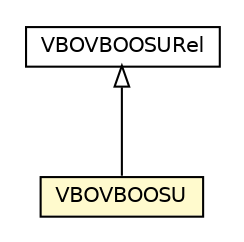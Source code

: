 #!/usr/local/bin/dot
#
# Class diagram 
# Generated by UMLGraph version R5_6-24-gf6e263 (http://www.umlgraph.org/)
#

digraph G {
	edge [fontname="Helvetica",fontsize=10,labelfontname="Helvetica",labelfontsize=10];
	node [fontname="Helvetica",fontsize=10,shape=plaintext];
	nodesep=0.25;
	ranksep=0.5;
	// nl.egem.stuf.sector.bg._0204.VBOVBOOSURel
	c227383 [label=<<table title="nl.egem.stuf.sector.bg._0204.VBOVBOOSURel" border="0" cellborder="1" cellspacing="0" cellpadding="2" port="p" href="./VBOVBOOSURel.html">
		<tr><td><table border="0" cellspacing="0" cellpadding="1">
<tr><td align="center" balign="center"> VBOVBOOSURel </td></tr>
		</table></td></tr>
		</table>>, URL="./VBOVBOOSURel.html", fontname="Helvetica", fontcolor="black", fontsize=10.0];
	// nl.egem.stuf.sector.bg._0204.VBOKennisgeving.VBOVBOOSU
	c227638 [label=<<table title="nl.egem.stuf.sector.bg._0204.VBOKennisgeving.VBOVBOOSU" border="0" cellborder="1" cellspacing="0" cellpadding="2" port="p" bgcolor="lemonChiffon" href="./VBOKennisgeving.VBOVBOOSU.html">
		<tr><td><table border="0" cellspacing="0" cellpadding="1">
<tr><td align="center" balign="center"> VBOVBOOSU </td></tr>
		</table></td></tr>
		</table>>, URL="./VBOKennisgeving.VBOVBOOSU.html", fontname="Helvetica", fontcolor="black", fontsize=10.0];
	//nl.egem.stuf.sector.bg._0204.VBOKennisgeving.VBOVBOOSU extends nl.egem.stuf.sector.bg._0204.VBOVBOOSURel
	c227383:p -> c227638:p [dir=back,arrowtail=empty];
}

